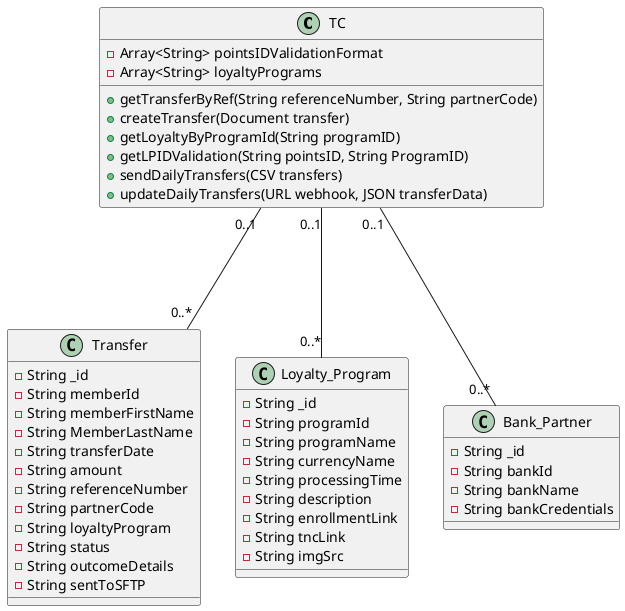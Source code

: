 @startuml Class Diagram for TC
class TC {
    - Array<String> pointsIDValidationFormat
    - Array<String> loyaltyPrograms    
    + getTransferByRef(String referenceNumber, String partnerCode)
    + createTransfer(Document transfer)
    + getLoyaltyByProgramId(String programID)
    + getLPIDValidation(String pointsID, String ProgramID)
    + sendDailyTransfers(CSV transfers)
    + updateDailyTransfers(URL webhook, JSON transferData)
}

class Transfer {
    - String _id
    - String memberId
    - String memberFirstName
    - String MemberLastName
    - String transferDate
    - String amount
    - String referenceNumber
    - String partnerCode
    - String loyaltyProgram
    - String status
    - String outcomeDetails
    - String sentToSFTP
}

class Loyalty_Program {
    - String _id
    - String programId
    - String programName
    - String currencyName
    - String processingTime
    - String description
    - String enrollmentLink
    - String tncLink
    - String imgSrc
}
class Bank_Partner {
    - String _id
    - String bankId
    - String bankName
    - String bankCredentials
}

TC "0..1" --- "0..*" Transfer
TC "0..1" --- "0..*" Loyalty_Program
TC "0..1" --- "0..*" Bank_Partner
@enduml